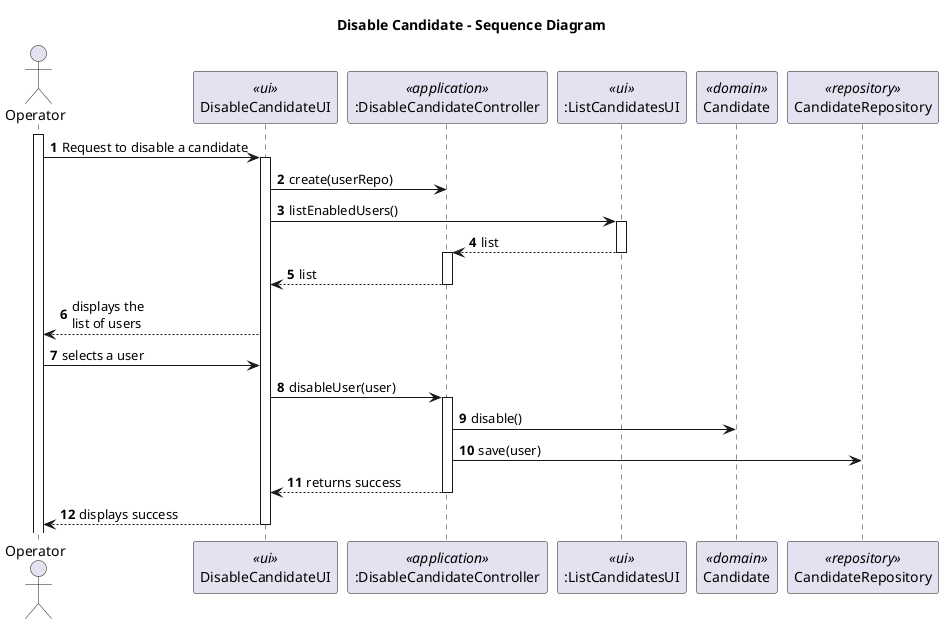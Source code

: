 @startuml

title Disable Candidate - Sequence Diagram

autonumber
actor Operator as ADM
participant "DisableCandidateUI" as UI <<ui>>
participant ":DisableCandidateController" as CTRL <<application>>
participant ":ListCandidatesUI" as LUI <<ui>>
participant "Candidate" as User <<domain>>
participant "CandidateRepository" as REPO <<repository>>

activate ADM
ADM-> UI : Request to disable a candidate
activate UI
UI -> CTRL : create(userRepo)
UI -> LUI: listEnabledUsers()
activate LUI
LUI-->CTRL: list
deactivate LUI
activate CTRL
CTRL-->UI:list
deactivate CTRL
UI --> ADM : displays the \nlist of users
deactivate LUI
ADM -> UI : selects a user
UI -> CTRL : disableUser(user)
activate CTRL
CTRL -> User : disable()
CTRL -> REPO : save(user)
CTRL --> UI : returns success
deactivate CTRL
UI --> ADM : displays success
deactivate UI


@enduml
